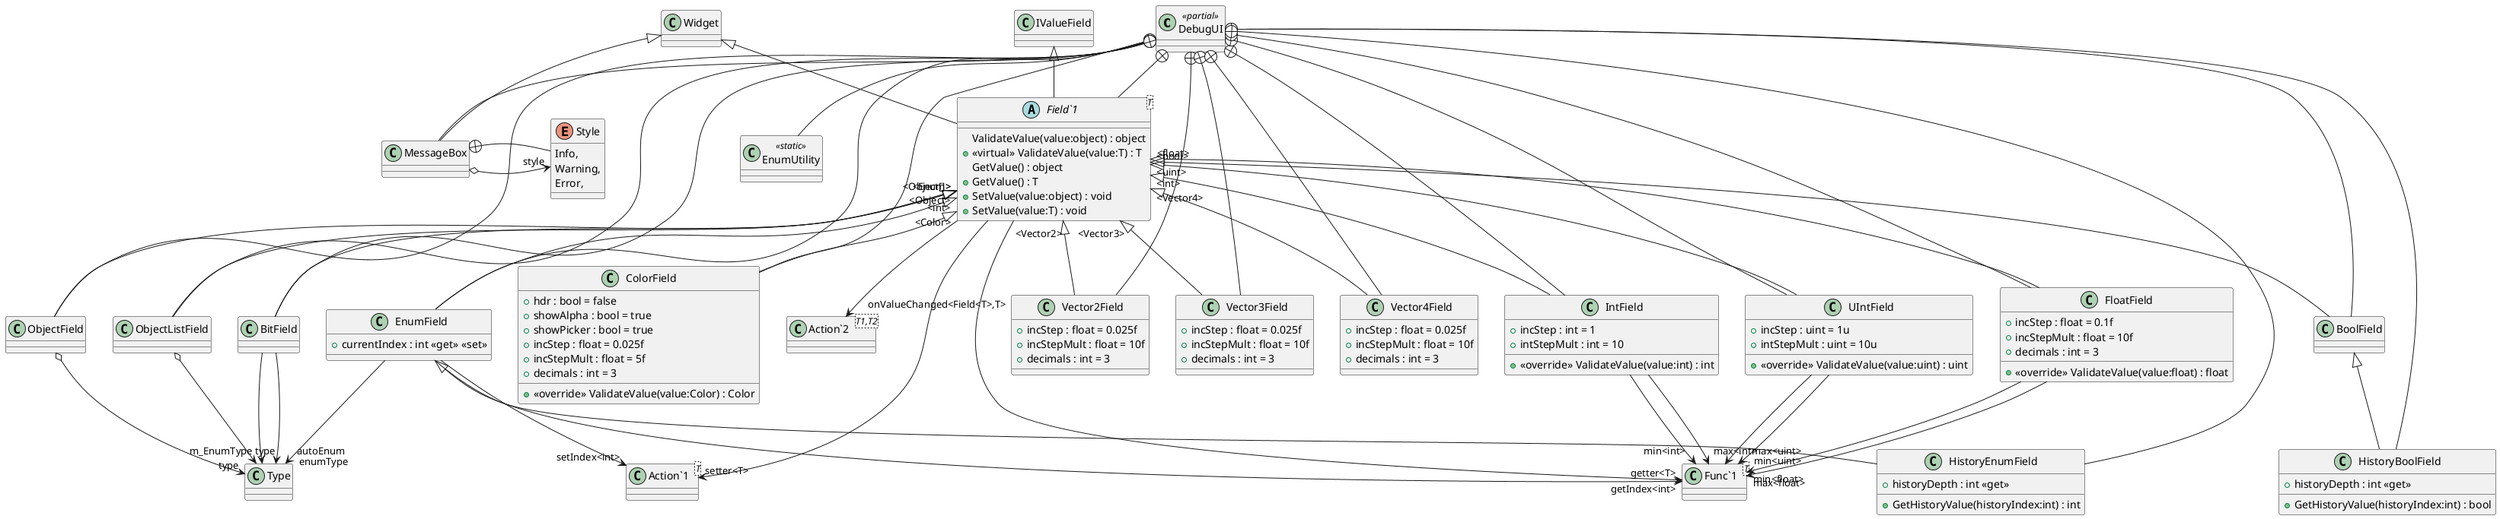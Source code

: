 @startuml
class DebugUI <<partial>> {
}
abstract class "Field`1"<T> {
    ValidateValue(value:object) : object
    + <<virtual>> ValidateValue(value:T) : T
    GetValue() : object
    + GetValue() : T
    + SetValue(value:object) : void
    + SetValue(value:T) : void
}
class BoolField {
}
class HistoryBoolField {
    + historyDepth : int <<get>>
    + GetHistoryValue(historyIndex:int) : bool
}
class IntField {
    + incStep : int = 1
    + intStepMult : int = 10
    + <<override>> ValidateValue(value:int) : int
}
class UIntField {
    + incStep : uint = 1u
    + intStepMult : uint = 10u
    + <<override>> ValidateValue(value:uint) : uint
}
class FloatField {
    + incStep : float = 0.1f
    + incStepMult : float = 10f
    + decimals : int = 3
    + <<override>> ValidateValue(value:float) : float
}
class EnumUtility <<static>> {
}
class EnumField {
    + currentIndex : int <<get>> <<set>>
}
class HistoryEnumField {
    + historyDepth : int <<get>>
    + GetHistoryValue(historyIndex:int) : int
}
class BitField {
}
class ColorField {
    + hdr : bool = false
    + showAlpha : bool = true
    + showPicker : bool = true
    + incStep : float = 0.025f
    + incStepMult : float = 5f
    + decimals : int = 3
    + <<override>> ValidateValue(value:Color) : Color
}
class Vector2Field {
    + incStep : float = 0.025f
    + incStepMult : float = 10f
    + decimals : int = 3
}
class Vector3Field {
    + incStep : float = 0.025f
    + incStepMult : float = 10f
    + decimals : int = 3
}
class Vector4Field {
    + incStep : float = 0.025f
    + incStepMult : float = 10f
    + decimals : int = 3
}
class ObjectField {
}
class ObjectListField {
}
class MessageBox {
}
class "Func`1"<T> {
}
class "Action`1"<T> {
}
class "Action`2"<T1,T2> {
}
enum Style {
    Info,
    Warning,
    Error,
}
DebugUI +-- "Field`1"
Widget <|-- "Field`1"
IValueField <|-- "Field`1"
"Field`1" --> "getter<T>" "Func`1"
"Field`1" --> "setter<T>" "Action`1"
"Field`1" --> "onValueChanged<Field<T>,T>" "Action`2"
DebugUI +-- BoolField
"Field`1" "<bool>" <|-- BoolField
DebugUI +-- HistoryBoolField
BoolField <|-- HistoryBoolField
DebugUI +-- IntField
"Field`1" "<int>" <|-- IntField
IntField --> "min<int>" "Func`1"
IntField --> "max<int>" "Func`1"
DebugUI +-- UIntField
"Field`1" "<uint>" <|-- UIntField
UIntField --> "min<uint>" "Func`1"
UIntField --> "max<uint>" "Func`1"
DebugUI +-- FloatField
"Field`1" "<float>" <|-- FloatField
FloatField --> "min<float>" "Func`1"
FloatField --> "max<float>" "Func`1"
DebugUI +-- EnumUtility
DebugUI +-- EnumField
"Field`1" "<int>" <|-- EnumField
EnumField --> "getIndex<int>" "Func`1"
EnumField --> "setIndex<int>" "Action`1"
EnumField --> "autoEnum" Type
DebugUI +-- HistoryEnumField
EnumField <|-- HistoryEnumField
DebugUI +-- BitField
"Field`1" "<Enum>" <|-- BitField
BitField --> "m_EnumType" Type
BitField --> "enumType" Type
DebugUI +-- ColorField
"Field`1" "<Color>" <|-- ColorField
DebugUI +-- Vector2Field
"Field`1" "<Vector2>" <|-- Vector2Field
DebugUI +-- Vector3Field
"Field`1" "<Vector3>" <|-- Vector3Field
DebugUI +-- Vector4Field
"Field`1" "<Vector4>" <|-- Vector4Field
DebugUI +-- ObjectField
"Field`1" "<Object>" <|-- ObjectField
ObjectField o-> "type" Type
DebugUI +-- ObjectListField
"Field`1" "<Object[]>" <|-- ObjectListField
ObjectListField o-> "type" Type
DebugUI +-- MessageBox
Widget <|-- MessageBox
MessageBox o-> "style" Style
MessageBox +-- Style
@enduml
